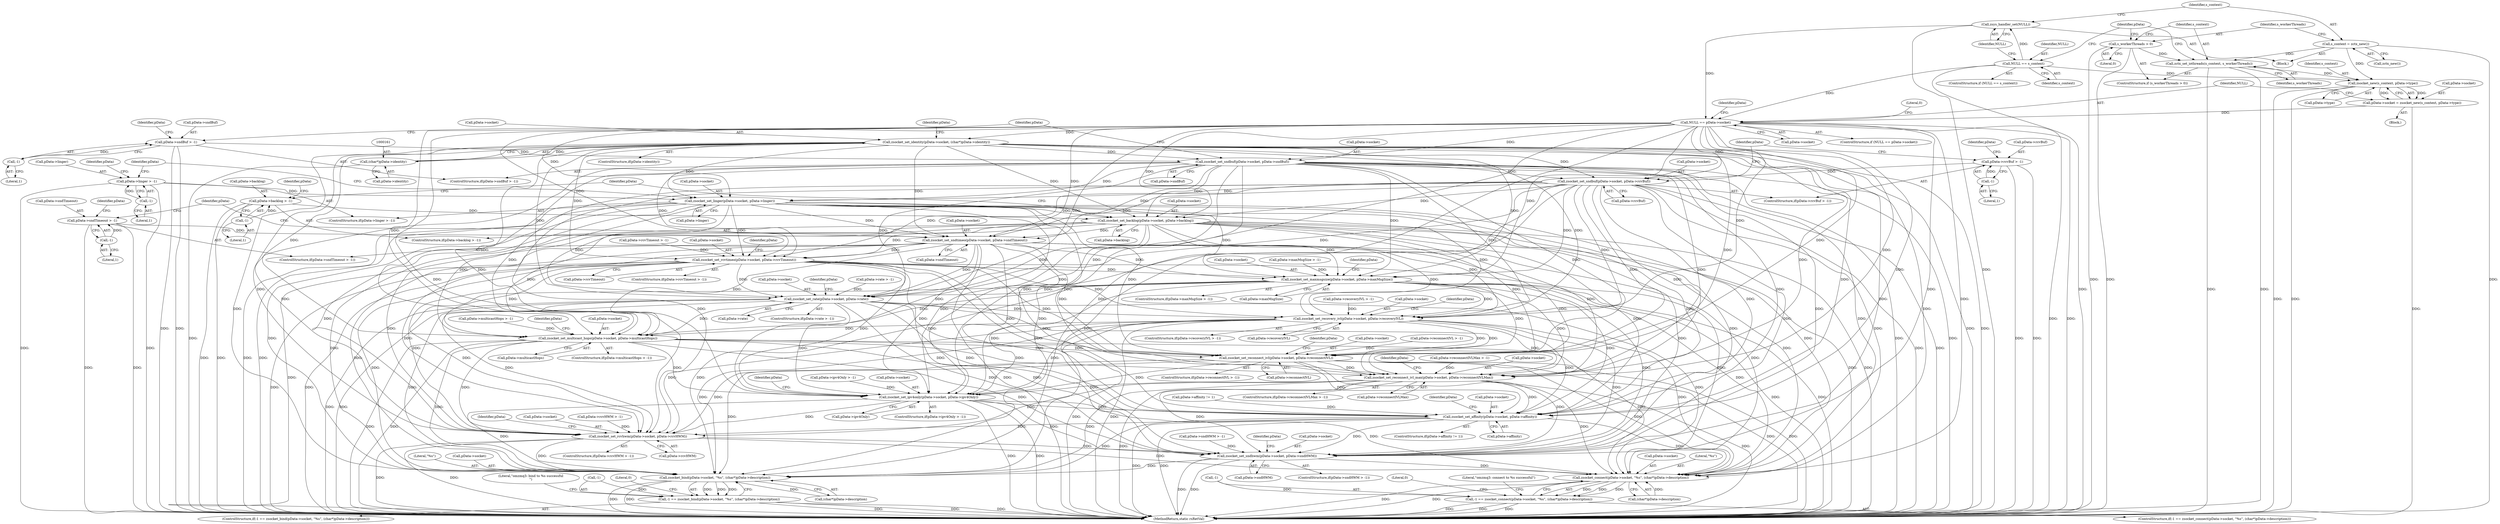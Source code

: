 digraph "0_rsyslog_062d0c671a29f7c6f7dff4a2f1f35df375bbb30b_0@API" {
"1000228" [label="(Call,zsocket_set_sndtimeo(pData->socket, pData->sndTimeout))"];
"1000186" [label="(Call,zsocket_set_sndbuf(pData->socket, pData->rcvBuf))"];
"1000156" [label="(Call,zsocket_set_identity(pData->socket, (char*)pData->identity))"];
"1000135" [label="(Call,NULL == pData->socket)"];
"1000113" [label="(Call,zsys_handler_set(NULL))"];
"1000109" [label="(Call,NULL == s_context)"];
"1000125" [label="(Call,pData->socket = zsocket_new(s_context, pData->type))"];
"1000129" [label="(Call,zsocket_new(s_context, pData->type))"];
"1000122" [label="(Call,zctx_set_iothreads(s_context, s_workerThreads))"];
"1000115" [label="(Call,s_context = zctx_new())"];
"1000119" [label="(Call,s_workerThreads > 0)"];
"1000160" [label="(Call,(char*)pData->identity)"];
"1000172" [label="(Call,zsocket_set_sndbuf(pData->socket, pData->sndBuf))"];
"1000166" [label="(Call,pData->sndBuf > -1)"];
"1000170" [label="(Call,-1)"];
"1000180" [label="(Call,pData->rcvBuf > -1)"];
"1000184" [label="(Call,-1)"];
"1000200" [label="(Call,zsocket_set_linger(pData->socket, pData->linger))"];
"1000194" [label="(Call,pData->linger > -1)"];
"1000198" [label="(Call,-1)"];
"1000214" [label="(Call,zsocket_set_backlog(pData->socket, pData->backlog))"];
"1000208" [label="(Call,pData->backlog > -1)"];
"1000212" [label="(Call,-1)"];
"1000222" [label="(Call,pData->sndTimeout > -1)"];
"1000226" [label="(Call,-1)"];
"1000242" [label="(Call,zsocket_set_rcvtimeo(pData->socket, pData->rcvTimeout))"];
"1000256" [label="(Call,zsocket_set_maxmsgsize(pData->socket, pData->maxMsgSize))"];
"1000270" [label="(Call,zsocket_set_rate(pData->socket, pData->rate))"];
"1000284" [label="(Call,zsocket_set_recovery_ivl(pData->socket, pData->recoveryIVL))"];
"1000298" [label="(Call,zsocket_set_multicast_hops(pData->socket, pData->multicastHops))"];
"1000312" [label="(Call,zsocket_set_reconnect_ivl(pData->socket, pData->reconnectIVL))"];
"1000326" [label="(Call,zsocket_set_reconnect_ivl_max(pData->socket, pData->reconnectIVLMax))"];
"1000340" [label="(Call,zsocket_set_ipv4only(pData->socket, pData->ipv4Only))"];
"1000353" [label="(Call,zsocket_set_affinity(pData->socket, pData->affinity))"];
"1000367" [label="(Call,zsocket_set_rcvhwm(pData->socket, pData->rcvHWM))"];
"1000381" [label="(Call,zsocket_set_sndhwm(pData->socket, pData->sndHWM))"];
"1000399" [label="(Call,zsocket_bind(pData->socket, \"%s\", (char*)pData->description))"];
"1000396" [label="(Call,-1 == zsocket_bind(pData->socket, \"%s\", (char*)pData->description))"];
"1000432" [label="(Call,zsocket_connect(pData->socket, \"%s\", (char*)pData->description))"];
"1000429" [label="(Call,-1 == zsocket_connect(pData->socket, \"%s\", (char*)pData->description))"];
"1000243" [label="(Call,pData->socket)"];
"1000112" [label="(Block,)"];
"1000229" [label="(Call,pData->socket)"];
"1000114" [label="(Identifier,NULL)"];
"1000170" [label="(Call,-1)"];
"1000200" [label="(Call,zsocket_set_linger(pData->socket, pData->linger))"];
"1000222" [label="(Call,pData->sndTimeout > -1)"];
"1000284" [label="(Call,zsocket_set_recovery_ivl(pData->socket, pData->recoveryIVL))"];
"1000152" [label="(ControlStructure,if(pData->identity))"];
"1000322" [label="(Identifier,pData)"];
"1000347" [label="(ControlStructure,if(pData->affinity != 1))"];
"1000256" [label="(Call,zsocket_set_maxmsgsize(pData->socket, pData->maxMsgSize))"];
"1000118" [label="(ControlStructure,if (s_workerThreads > 0))"];
"1000432" [label="(Call,zsocket_connect(pData->socket, \"%s\", (char*)pData->description))"];
"1000266" [label="(Identifier,pData)"];
"1000207" [label="(ControlStructure,if(pData->backlog > -1))"];
"1000108" [label="(ControlStructure,if (NULL == s_context))"];
"1000249" [label="(ControlStructure,if(pData->maxMsgSize > -1))"];
"1000344" [label="(Call,pData->ipv4Only)"];
"1000348" [label="(Call,pData->affinity != 1)"];
"1000404" [label="(Call,(char*)pData->description)"];
"1000433" [label="(Call,pData->socket)"];
"1000210" [label="(Identifier,pData)"];
"1000171" [label="(Literal,1)"];
"1000278" [label="(Call,pData->recoveryIVL > -1)"];
"1000199" [label="(Literal,1)"];
"1000246" [label="(Call,pData->rcvTimeout)"];
"1000137" [label="(Call,pData->socket)"];
"1000129" [label="(Call,zsocket_new(s_context, pData->type))"];
"1000212" [label="(Call,-1)"];
"1000188" [label="(Identifier,pData)"];
"1000455" [label="(Literal,\"omzmq3: connect to %s successful\")"];
"1000123" [label="(Identifier,s_context)"];
"1000305" [label="(ControlStructure,if(pData->reconnectIVL > -1))"];
"1000157" [label="(Call,pData->socket)"];
"1000228" [label="(Call,zsocket_set_sndtimeo(pData->socket, pData->sndTimeout))"];
"1000134" [label="(ControlStructure,if (NULL == pData->socket))"];
"1000127" [label="(Identifier,pData)"];
"1000422" [label="(Literal,\"omzmq3: bind to %s successful\n\")"];
"1000333" [label="(ControlStructure,if(pData->ipv4Only > -1))"];
"1000124" [label="(Identifier,s_workerThreads)"];
"1000120" [label="(Identifier,s_workerThreads)"];
"1000319" [label="(ControlStructure,if(pData->reconnectIVLMax > -1))"];
"1000257" [label="(Call,pData->socket)"];
"1000371" [label="(Call,pData->rcvHWM)"];
"1000271" [label="(Call,pData->socket)"];
"1000316" [label="(Call,pData->reconnectIVL)"];
"1000381" [label="(Call,zsocket_set_sndhwm(pData->socket, pData->sndHWM))"];
"1000292" [label="(Call,pData->multicastHops > -1)"];
"1000377" [label="(Identifier,pData)"];
"1000242" [label="(Call,zsocket_set_rcvtimeo(pData->socket, pData->rcvTimeout))"];
"1000176" [label="(Call,pData->sndBuf)"];
"1000230" [label="(Identifier,pData)"];
"1000280" [label="(Identifier,pData)"];
"1000195" [label="(Call,pData->linger)"];
"1000116" [label="(Identifier,s_context)"];
"1000403" [label="(Literal,\"%s\")"];
"1000179" [label="(ControlStructure,if(pData->rcvBuf > -1))"];
"1000227" [label="(Literal,1)"];
"1000180" [label="(Call,pData->rcvBuf > -1)"];
"1000125" [label="(Call,pData->socket = zsocket_new(s_context, pData->type))"];
"1000173" [label="(Call,pData->socket)"];
"1000313" [label="(Call,pData->socket)"];
"1000226" [label="(Call,-1)"];
"1000131" [label="(Call,pData->type)"];
"1000429" [label="(Call,-1 == zsocket_connect(pData->socket, \"%s\", (char*)pData->description))"];
"1000264" [label="(Call,pData->rate > -1)"];
"1000190" [label="(Call,pData->rcvBuf)"];
"1000334" [label="(Call,pData->ipv4Only > -1)"];
"1000162" [label="(Call,pData->identity)"];
"1000202" [label="(Identifier,pData)"];
"1000302" [label="(Call,pData->multicastHops)"];
"1000308" [label="(Identifier,pData)"];
"1000130" [label="(Identifier,s_context)"];
"1000216" [label="(Identifier,pData)"];
"1000430" [label="(Call,-1)"];
"1000285" [label="(Call,pData->socket)"];
"1000184" [label="(Call,-1)"];
"1000291" [label="(ControlStructure,if(pData->multicastHops > -1))"];
"1000238" [label="(Identifier,pData)"];
"1000367" [label="(Call,zsocket_set_rcvhwm(pData->socket, pData->rcvHWM))"];
"1000277" [label="(ControlStructure,if(pData->recoveryIVL > -1))"];
"1000117" [label="(Call,zctx_new())"];
"1000250" [label="(Call,pData->maxMsgSize > -1)"];
"1000172" [label="(Call,zsocket_set_sndbuf(pData->socket, pData->sndBuf))"];
"1000106" [label="(Block,)"];
"1000260" [label="(Call,pData->maxMsgSize)"];
"1000397" [label="(Call,-1)"];
"1000288" [label="(Call,pData->recoveryIVL)"];
"1000122" [label="(Call,zctx_set_iothreads(s_context, s_workerThreads))"];
"1000232" [label="(Call,pData->sndTimeout)"];
"1000395" [label="(ControlStructure,if(-1 == zsocket_bind(pData->socket, \"%s\", (char*)pData->description)))"];
"1000174" [label="(Identifier,pData)"];
"1000126" [label="(Call,pData->socket)"];
"1000270" [label="(Call,zsocket_set_rate(pData->socket, pData->rate))"];
"1000375" [label="(Call,pData->sndHWM > -1)"];
"1000363" [label="(Identifier,pData)"];
"1000444" [label="(Literal,0)"];
"1000213" [label="(Literal,1)"];
"1000385" [label="(Call,pData->sndHWM)"];
"1000198" [label="(Call,-1)"];
"1000208" [label="(Call,pData->backlog > -1)"];
"1000154" [label="(Identifier,pData)"];
"1000186" [label="(Call,zsocket_set_sndbuf(pData->socket, pData->rcvBuf))"];
"1000109" [label="(Call,NULL == s_context)"];
"1000110" [label="(Identifier,NULL)"];
"1000193" [label="(ControlStructure,if(pData->linger > -1))"];
"1000306" [label="(Call,pData->reconnectIVL > -1)"];
"1000330" [label="(Call,pData->reconnectIVLMax)"];
"1000400" [label="(Call,pData->socket)"];
"1000215" [label="(Call,pData->socket)"];
"1000411" [label="(Literal,0)"];
"1000326" [label="(Call,zsocket_set_reconnect_ivl_max(pData->socket, pData->reconnectIVLMax))"];
"1000368" [label="(Call,pData->socket)"];
"1000391" [label="(Identifier,pData)"];
"1000167" [label="(Call,pData->sndBuf)"];
"1000121" [label="(Literal,0)"];
"1000185" [label="(Literal,1)"];
"1000360" [label="(ControlStructure,if(pData->rcvHWM > -1))"];
"1000341" [label="(Call,pData->socket)"];
"1000204" [label="(Call,pData->linger)"];
"1000350" [label="(Identifier,pData)"];
"1000135" [label="(Call,NULL == pData->socket)"];
"1000201" [label="(Call,pData->socket)"];
"1000382" [label="(Call,pData->socket)"];
"1000399" [label="(Call,zsocket_bind(pData->socket, \"%s\", (char*)pData->description))"];
"1000168" [label="(Identifier,pData)"];
"1000182" [label="(Identifier,pData)"];
"1000298" [label="(Call,zsocket_set_multicast_hops(pData->socket, pData->multicastHops))"];
"1000165" [label="(ControlStructure,if(pData->sndBuf > -1))"];
"1000428" [label="(ControlStructure,if(-1 == zsocket_connect(pData->socket, \"%s\", (char*)pData->description)))"];
"1000357" [label="(Call,pData->affinity)"];
"1000299" [label="(Call,pData->socket)"];
"1000223" [label="(Call,pData->sndTimeout)"];
"1000436" [label="(Literal,\"%s\")"];
"1000113" [label="(Call,zsys_handler_set(NULL))"];
"1000235" [label="(ControlStructure,if(pData->rcvTimeout > -1))"];
"1000263" [label="(ControlStructure,if(pData->rate > -1))"];
"1000194" [label="(Call,pData->linger > -1)"];
"1000274" [label="(Call,pData->rate)"];
"1000214" [label="(Call,zsocket_set_backlog(pData->socket, pData->backlog))"];
"1000166" [label="(Call,pData->sndBuf > -1)"];
"1000218" [label="(Call,pData->backlog)"];
"1000111" [label="(Identifier,s_context)"];
"1000437" [label="(Call,(char*)pData->description)"];
"1000327" [label="(Call,pData->socket)"];
"1000160" [label="(Call,(char*)pData->identity)"];
"1000187" [label="(Call,pData->socket)"];
"1000336" [label="(Identifier,pData)"];
"1000252" [label="(Identifier,pData)"];
"1000361" [label="(Call,pData->rcvHWM > -1)"];
"1000461" [label="(MethodReturn,static rsRetVal)"];
"1000221" [label="(ControlStructure,if(pData->sndTimeout > -1))"];
"1000224" [label="(Identifier,pData)"];
"1000209" [label="(Call,pData->backlog)"];
"1000294" [label="(Identifier,pData)"];
"1000354" [label="(Call,pData->socket)"];
"1000181" [label="(Call,pData->rcvBuf)"];
"1000136" [label="(Identifier,NULL)"];
"1000374" [label="(ControlStructure,if(pData->sndHWM > -1))"];
"1000236" [label="(Call,pData->rcvTimeout > -1)"];
"1000115" [label="(Call,s_context = zctx_new())"];
"1000396" [label="(Call,-1 == zsocket_bind(pData->socket, \"%s\", (char*)pData->description))"];
"1000312" [label="(Call,zsocket_set_reconnect_ivl(pData->socket, pData->reconnectIVL))"];
"1000340" [label="(Call,zsocket_set_ipv4only(pData->socket, pData->ipv4Only))"];
"1000142" [label="(Literal,0)"];
"1000156" [label="(Call,zsocket_set_identity(pData->socket, (char*)pData->identity))"];
"1000353" [label="(Call,zsocket_set_affinity(pData->socket, pData->affinity))"];
"1000196" [label="(Identifier,pData)"];
"1000320" [label="(Call,pData->reconnectIVLMax > -1)"];
"1000119" [label="(Call,s_workerThreads > 0)"];
"1000228" -> "1000221"  [label="AST: "];
"1000228" -> "1000232"  [label="CFG: "];
"1000229" -> "1000228"  [label="AST: "];
"1000232" -> "1000228"  [label="AST: "];
"1000238" -> "1000228"  [label="CFG: "];
"1000228" -> "1000461"  [label="DDG: "];
"1000228" -> "1000461"  [label="DDG: "];
"1000186" -> "1000228"  [label="DDG: "];
"1000200" -> "1000228"  [label="DDG: "];
"1000156" -> "1000228"  [label="DDG: "];
"1000172" -> "1000228"  [label="DDG: "];
"1000214" -> "1000228"  [label="DDG: "];
"1000135" -> "1000228"  [label="DDG: "];
"1000222" -> "1000228"  [label="DDG: "];
"1000228" -> "1000242"  [label="DDG: "];
"1000228" -> "1000256"  [label="DDG: "];
"1000228" -> "1000270"  [label="DDG: "];
"1000228" -> "1000284"  [label="DDG: "];
"1000228" -> "1000298"  [label="DDG: "];
"1000228" -> "1000312"  [label="DDG: "];
"1000228" -> "1000326"  [label="DDG: "];
"1000228" -> "1000340"  [label="DDG: "];
"1000228" -> "1000353"  [label="DDG: "];
"1000228" -> "1000367"  [label="DDG: "];
"1000228" -> "1000381"  [label="DDG: "];
"1000228" -> "1000399"  [label="DDG: "];
"1000228" -> "1000432"  [label="DDG: "];
"1000186" -> "1000179"  [label="AST: "];
"1000186" -> "1000190"  [label="CFG: "];
"1000187" -> "1000186"  [label="AST: "];
"1000190" -> "1000186"  [label="AST: "];
"1000196" -> "1000186"  [label="CFG: "];
"1000186" -> "1000461"  [label="DDG: "];
"1000186" -> "1000461"  [label="DDG: "];
"1000156" -> "1000186"  [label="DDG: "];
"1000172" -> "1000186"  [label="DDG: "];
"1000135" -> "1000186"  [label="DDG: "];
"1000180" -> "1000186"  [label="DDG: "];
"1000186" -> "1000200"  [label="DDG: "];
"1000186" -> "1000214"  [label="DDG: "];
"1000186" -> "1000242"  [label="DDG: "];
"1000186" -> "1000256"  [label="DDG: "];
"1000186" -> "1000270"  [label="DDG: "];
"1000186" -> "1000284"  [label="DDG: "];
"1000186" -> "1000298"  [label="DDG: "];
"1000186" -> "1000312"  [label="DDG: "];
"1000186" -> "1000326"  [label="DDG: "];
"1000186" -> "1000340"  [label="DDG: "];
"1000186" -> "1000353"  [label="DDG: "];
"1000186" -> "1000367"  [label="DDG: "];
"1000186" -> "1000381"  [label="DDG: "];
"1000186" -> "1000399"  [label="DDG: "];
"1000186" -> "1000432"  [label="DDG: "];
"1000156" -> "1000152"  [label="AST: "];
"1000156" -> "1000160"  [label="CFG: "];
"1000157" -> "1000156"  [label="AST: "];
"1000160" -> "1000156"  [label="AST: "];
"1000168" -> "1000156"  [label="CFG: "];
"1000156" -> "1000461"  [label="DDG: "];
"1000156" -> "1000461"  [label="DDG: "];
"1000135" -> "1000156"  [label="DDG: "];
"1000160" -> "1000156"  [label="DDG: "];
"1000156" -> "1000172"  [label="DDG: "];
"1000156" -> "1000200"  [label="DDG: "];
"1000156" -> "1000214"  [label="DDG: "];
"1000156" -> "1000242"  [label="DDG: "];
"1000156" -> "1000256"  [label="DDG: "];
"1000156" -> "1000270"  [label="DDG: "];
"1000156" -> "1000284"  [label="DDG: "];
"1000156" -> "1000298"  [label="DDG: "];
"1000156" -> "1000312"  [label="DDG: "];
"1000156" -> "1000326"  [label="DDG: "];
"1000156" -> "1000340"  [label="DDG: "];
"1000156" -> "1000353"  [label="DDG: "];
"1000156" -> "1000367"  [label="DDG: "];
"1000156" -> "1000381"  [label="DDG: "];
"1000156" -> "1000399"  [label="DDG: "];
"1000156" -> "1000432"  [label="DDG: "];
"1000135" -> "1000134"  [label="AST: "];
"1000135" -> "1000137"  [label="CFG: "];
"1000136" -> "1000135"  [label="AST: "];
"1000137" -> "1000135"  [label="AST: "];
"1000142" -> "1000135"  [label="CFG: "];
"1000154" -> "1000135"  [label="CFG: "];
"1000135" -> "1000461"  [label="DDG: "];
"1000135" -> "1000461"  [label="DDG: "];
"1000113" -> "1000135"  [label="DDG: "];
"1000109" -> "1000135"  [label="DDG: "];
"1000125" -> "1000135"  [label="DDG: "];
"1000135" -> "1000172"  [label="DDG: "];
"1000135" -> "1000200"  [label="DDG: "];
"1000135" -> "1000214"  [label="DDG: "];
"1000135" -> "1000242"  [label="DDG: "];
"1000135" -> "1000256"  [label="DDG: "];
"1000135" -> "1000270"  [label="DDG: "];
"1000135" -> "1000284"  [label="DDG: "];
"1000135" -> "1000298"  [label="DDG: "];
"1000135" -> "1000312"  [label="DDG: "];
"1000135" -> "1000326"  [label="DDG: "];
"1000135" -> "1000340"  [label="DDG: "];
"1000135" -> "1000353"  [label="DDG: "];
"1000135" -> "1000367"  [label="DDG: "];
"1000135" -> "1000381"  [label="DDG: "];
"1000135" -> "1000399"  [label="DDG: "];
"1000135" -> "1000432"  [label="DDG: "];
"1000113" -> "1000112"  [label="AST: "];
"1000113" -> "1000114"  [label="CFG: "];
"1000114" -> "1000113"  [label="AST: "];
"1000116" -> "1000113"  [label="CFG: "];
"1000113" -> "1000461"  [label="DDG: "];
"1000109" -> "1000113"  [label="DDG: "];
"1000109" -> "1000108"  [label="AST: "];
"1000109" -> "1000111"  [label="CFG: "];
"1000110" -> "1000109"  [label="AST: "];
"1000111" -> "1000109"  [label="AST: "];
"1000114" -> "1000109"  [label="CFG: "];
"1000127" -> "1000109"  [label="CFG: "];
"1000109" -> "1000461"  [label="DDG: "];
"1000109" -> "1000129"  [label="DDG: "];
"1000125" -> "1000106"  [label="AST: "];
"1000125" -> "1000129"  [label="CFG: "];
"1000126" -> "1000125"  [label="AST: "];
"1000129" -> "1000125"  [label="AST: "];
"1000136" -> "1000125"  [label="CFG: "];
"1000125" -> "1000461"  [label="DDG: "];
"1000129" -> "1000125"  [label="DDG: "];
"1000129" -> "1000125"  [label="DDG: "];
"1000129" -> "1000131"  [label="CFG: "];
"1000130" -> "1000129"  [label="AST: "];
"1000131" -> "1000129"  [label="AST: "];
"1000129" -> "1000461"  [label="DDG: "];
"1000129" -> "1000461"  [label="DDG: "];
"1000122" -> "1000129"  [label="DDG: "];
"1000115" -> "1000129"  [label="DDG: "];
"1000122" -> "1000118"  [label="AST: "];
"1000122" -> "1000124"  [label="CFG: "];
"1000123" -> "1000122"  [label="AST: "];
"1000124" -> "1000122"  [label="AST: "];
"1000127" -> "1000122"  [label="CFG: "];
"1000122" -> "1000461"  [label="DDG: "];
"1000122" -> "1000461"  [label="DDG: "];
"1000115" -> "1000122"  [label="DDG: "];
"1000119" -> "1000122"  [label="DDG: "];
"1000115" -> "1000112"  [label="AST: "];
"1000115" -> "1000117"  [label="CFG: "];
"1000116" -> "1000115"  [label="AST: "];
"1000117" -> "1000115"  [label="AST: "];
"1000120" -> "1000115"  [label="CFG: "];
"1000115" -> "1000461"  [label="DDG: "];
"1000119" -> "1000118"  [label="AST: "];
"1000119" -> "1000121"  [label="CFG: "];
"1000120" -> "1000119"  [label="AST: "];
"1000121" -> "1000119"  [label="AST: "];
"1000123" -> "1000119"  [label="CFG: "];
"1000127" -> "1000119"  [label="CFG: "];
"1000119" -> "1000461"  [label="DDG: "];
"1000119" -> "1000461"  [label="DDG: "];
"1000160" -> "1000162"  [label="CFG: "];
"1000161" -> "1000160"  [label="AST: "];
"1000162" -> "1000160"  [label="AST: "];
"1000160" -> "1000461"  [label="DDG: "];
"1000172" -> "1000165"  [label="AST: "];
"1000172" -> "1000176"  [label="CFG: "];
"1000173" -> "1000172"  [label="AST: "];
"1000176" -> "1000172"  [label="AST: "];
"1000182" -> "1000172"  [label="CFG: "];
"1000172" -> "1000461"  [label="DDG: "];
"1000172" -> "1000461"  [label="DDG: "];
"1000166" -> "1000172"  [label="DDG: "];
"1000172" -> "1000200"  [label="DDG: "];
"1000172" -> "1000214"  [label="DDG: "];
"1000172" -> "1000242"  [label="DDG: "];
"1000172" -> "1000256"  [label="DDG: "];
"1000172" -> "1000270"  [label="DDG: "];
"1000172" -> "1000284"  [label="DDG: "];
"1000172" -> "1000298"  [label="DDG: "];
"1000172" -> "1000312"  [label="DDG: "];
"1000172" -> "1000326"  [label="DDG: "];
"1000172" -> "1000340"  [label="DDG: "];
"1000172" -> "1000353"  [label="DDG: "];
"1000172" -> "1000367"  [label="DDG: "];
"1000172" -> "1000381"  [label="DDG: "];
"1000172" -> "1000399"  [label="DDG: "];
"1000172" -> "1000432"  [label="DDG: "];
"1000166" -> "1000165"  [label="AST: "];
"1000166" -> "1000170"  [label="CFG: "];
"1000167" -> "1000166"  [label="AST: "];
"1000170" -> "1000166"  [label="AST: "];
"1000174" -> "1000166"  [label="CFG: "];
"1000182" -> "1000166"  [label="CFG: "];
"1000166" -> "1000461"  [label="DDG: "];
"1000166" -> "1000461"  [label="DDG: "];
"1000170" -> "1000166"  [label="DDG: "];
"1000170" -> "1000171"  [label="CFG: "];
"1000171" -> "1000170"  [label="AST: "];
"1000180" -> "1000179"  [label="AST: "];
"1000180" -> "1000184"  [label="CFG: "];
"1000181" -> "1000180"  [label="AST: "];
"1000184" -> "1000180"  [label="AST: "];
"1000188" -> "1000180"  [label="CFG: "];
"1000196" -> "1000180"  [label="CFG: "];
"1000180" -> "1000461"  [label="DDG: "];
"1000180" -> "1000461"  [label="DDG: "];
"1000184" -> "1000180"  [label="DDG: "];
"1000184" -> "1000185"  [label="CFG: "];
"1000185" -> "1000184"  [label="AST: "];
"1000200" -> "1000193"  [label="AST: "];
"1000200" -> "1000204"  [label="CFG: "];
"1000201" -> "1000200"  [label="AST: "];
"1000204" -> "1000200"  [label="AST: "];
"1000210" -> "1000200"  [label="CFG: "];
"1000200" -> "1000461"  [label="DDG: "];
"1000200" -> "1000461"  [label="DDG: "];
"1000194" -> "1000200"  [label="DDG: "];
"1000200" -> "1000214"  [label="DDG: "];
"1000200" -> "1000242"  [label="DDG: "];
"1000200" -> "1000256"  [label="DDG: "];
"1000200" -> "1000270"  [label="DDG: "];
"1000200" -> "1000284"  [label="DDG: "];
"1000200" -> "1000298"  [label="DDG: "];
"1000200" -> "1000312"  [label="DDG: "];
"1000200" -> "1000326"  [label="DDG: "];
"1000200" -> "1000340"  [label="DDG: "];
"1000200" -> "1000353"  [label="DDG: "];
"1000200" -> "1000367"  [label="DDG: "];
"1000200" -> "1000381"  [label="DDG: "];
"1000200" -> "1000399"  [label="DDG: "];
"1000200" -> "1000432"  [label="DDG: "];
"1000194" -> "1000193"  [label="AST: "];
"1000194" -> "1000198"  [label="CFG: "];
"1000195" -> "1000194"  [label="AST: "];
"1000198" -> "1000194"  [label="AST: "];
"1000202" -> "1000194"  [label="CFG: "];
"1000210" -> "1000194"  [label="CFG: "];
"1000194" -> "1000461"  [label="DDG: "];
"1000194" -> "1000461"  [label="DDG: "];
"1000198" -> "1000194"  [label="DDG: "];
"1000198" -> "1000199"  [label="CFG: "];
"1000199" -> "1000198"  [label="AST: "];
"1000214" -> "1000207"  [label="AST: "];
"1000214" -> "1000218"  [label="CFG: "];
"1000215" -> "1000214"  [label="AST: "];
"1000218" -> "1000214"  [label="AST: "];
"1000224" -> "1000214"  [label="CFG: "];
"1000214" -> "1000461"  [label="DDG: "];
"1000214" -> "1000461"  [label="DDG: "];
"1000208" -> "1000214"  [label="DDG: "];
"1000214" -> "1000242"  [label="DDG: "];
"1000214" -> "1000256"  [label="DDG: "];
"1000214" -> "1000270"  [label="DDG: "];
"1000214" -> "1000284"  [label="DDG: "];
"1000214" -> "1000298"  [label="DDG: "];
"1000214" -> "1000312"  [label="DDG: "];
"1000214" -> "1000326"  [label="DDG: "];
"1000214" -> "1000340"  [label="DDG: "];
"1000214" -> "1000353"  [label="DDG: "];
"1000214" -> "1000367"  [label="DDG: "];
"1000214" -> "1000381"  [label="DDG: "];
"1000214" -> "1000399"  [label="DDG: "];
"1000214" -> "1000432"  [label="DDG: "];
"1000208" -> "1000207"  [label="AST: "];
"1000208" -> "1000212"  [label="CFG: "];
"1000209" -> "1000208"  [label="AST: "];
"1000212" -> "1000208"  [label="AST: "];
"1000216" -> "1000208"  [label="CFG: "];
"1000224" -> "1000208"  [label="CFG: "];
"1000208" -> "1000461"  [label="DDG: "];
"1000208" -> "1000461"  [label="DDG: "];
"1000212" -> "1000208"  [label="DDG: "];
"1000212" -> "1000213"  [label="CFG: "];
"1000213" -> "1000212"  [label="AST: "];
"1000222" -> "1000221"  [label="AST: "];
"1000222" -> "1000226"  [label="CFG: "];
"1000223" -> "1000222"  [label="AST: "];
"1000226" -> "1000222"  [label="AST: "];
"1000230" -> "1000222"  [label="CFG: "];
"1000238" -> "1000222"  [label="CFG: "];
"1000222" -> "1000461"  [label="DDG: "];
"1000222" -> "1000461"  [label="DDG: "];
"1000226" -> "1000222"  [label="DDG: "];
"1000226" -> "1000227"  [label="CFG: "];
"1000227" -> "1000226"  [label="AST: "];
"1000242" -> "1000235"  [label="AST: "];
"1000242" -> "1000246"  [label="CFG: "];
"1000243" -> "1000242"  [label="AST: "];
"1000246" -> "1000242"  [label="AST: "];
"1000252" -> "1000242"  [label="CFG: "];
"1000242" -> "1000461"  [label="DDG: "];
"1000242" -> "1000461"  [label="DDG: "];
"1000236" -> "1000242"  [label="DDG: "];
"1000242" -> "1000256"  [label="DDG: "];
"1000242" -> "1000270"  [label="DDG: "];
"1000242" -> "1000284"  [label="DDG: "];
"1000242" -> "1000298"  [label="DDG: "];
"1000242" -> "1000312"  [label="DDG: "];
"1000242" -> "1000326"  [label="DDG: "];
"1000242" -> "1000340"  [label="DDG: "];
"1000242" -> "1000353"  [label="DDG: "];
"1000242" -> "1000367"  [label="DDG: "];
"1000242" -> "1000381"  [label="DDG: "];
"1000242" -> "1000399"  [label="DDG: "];
"1000242" -> "1000432"  [label="DDG: "];
"1000256" -> "1000249"  [label="AST: "];
"1000256" -> "1000260"  [label="CFG: "];
"1000257" -> "1000256"  [label="AST: "];
"1000260" -> "1000256"  [label="AST: "];
"1000266" -> "1000256"  [label="CFG: "];
"1000256" -> "1000461"  [label="DDG: "];
"1000256" -> "1000461"  [label="DDG: "];
"1000250" -> "1000256"  [label="DDG: "];
"1000256" -> "1000270"  [label="DDG: "];
"1000256" -> "1000284"  [label="DDG: "];
"1000256" -> "1000298"  [label="DDG: "];
"1000256" -> "1000312"  [label="DDG: "];
"1000256" -> "1000326"  [label="DDG: "];
"1000256" -> "1000340"  [label="DDG: "];
"1000256" -> "1000353"  [label="DDG: "];
"1000256" -> "1000367"  [label="DDG: "];
"1000256" -> "1000381"  [label="DDG: "];
"1000256" -> "1000399"  [label="DDG: "];
"1000256" -> "1000432"  [label="DDG: "];
"1000270" -> "1000263"  [label="AST: "];
"1000270" -> "1000274"  [label="CFG: "];
"1000271" -> "1000270"  [label="AST: "];
"1000274" -> "1000270"  [label="AST: "];
"1000280" -> "1000270"  [label="CFG: "];
"1000270" -> "1000461"  [label="DDG: "];
"1000270" -> "1000461"  [label="DDG: "];
"1000264" -> "1000270"  [label="DDG: "];
"1000270" -> "1000284"  [label="DDG: "];
"1000270" -> "1000298"  [label="DDG: "];
"1000270" -> "1000312"  [label="DDG: "];
"1000270" -> "1000326"  [label="DDG: "];
"1000270" -> "1000340"  [label="DDG: "];
"1000270" -> "1000353"  [label="DDG: "];
"1000270" -> "1000367"  [label="DDG: "];
"1000270" -> "1000381"  [label="DDG: "];
"1000270" -> "1000399"  [label="DDG: "];
"1000270" -> "1000432"  [label="DDG: "];
"1000284" -> "1000277"  [label="AST: "];
"1000284" -> "1000288"  [label="CFG: "];
"1000285" -> "1000284"  [label="AST: "];
"1000288" -> "1000284"  [label="AST: "];
"1000294" -> "1000284"  [label="CFG: "];
"1000284" -> "1000461"  [label="DDG: "];
"1000284" -> "1000461"  [label="DDG: "];
"1000278" -> "1000284"  [label="DDG: "];
"1000284" -> "1000298"  [label="DDG: "];
"1000284" -> "1000312"  [label="DDG: "];
"1000284" -> "1000326"  [label="DDG: "];
"1000284" -> "1000340"  [label="DDG: "];
"1000284" -> "1000353"  [label="DDG: "];
"1000284" -> "1000367"  [label="DDG: "];
"1000284" -> "1000381"  [label="DDG: "];
"1000284" -> "1000399"  [label="DDG: "];
"1000284" -> "1000432"  [label="DDG: "];
"1000298" -> "1000291"  [label="AST: "];
"1000298" -> "1000302"  [label="CFG: "];
"1000299" -> "1000298"  [label="AST: "];
"1000302" -> "1000298"  [label="AST: "];
"1000308" -> "1000298"  [label="CFG: "];
"1000298" -> "1000461"  [label="DDG: "];
"1000298" -> "1000461"  [label="DDG: "];
"1000292" -> "1000298"  [label="DDG: "];
"1000298" -> "1000312"  [label="DDG: "];
"1000298" -> "1000326"  [label="DDG: "];
"1000298" -> "1000340"  [label="DDG: "];
"1000298" -> "1000353"  [label="DDG: "];
"1000298" -> "1000367"  [label="DDG: "];
"1000298" -> "1000381"  [label="DDG: "];
"1000298" -> "1000399"  [label="DDG: "];
"1000298" -> "1000432"  [label="DDG: "];
"1000312" -> "1000305"  [label="AST: "];
"1000312" -> "1000316"  [label="CFG: "];
"1000313" -> "1000312"  [label="AST: "];
"1000316" -> "1000312"  [label="AST: "];
"1000322" -> "1000312"  [label="CFG: "];
"1000312" -> "1000461"  [label="DDG: "];
"1000312" -> "1000461"  [label="DDG: "];
"1000306" -> "1000312"  [label="DDG: "];
"1000312" -> "1000326"  [label="DDG: "];
"1000312" -> "1000340"  [label="DDG: "];
"1000312" -> "1000353"  [label="DDG: "];
"1000312" -> "1000367"  [label="DDG: "];
"1000312" -> "1000381"  [label="DDG: "];
"1000312" -> "1000399"  [label="DDG: "];
"1000312" -> "1000432"  [label="DDG: "];
"1000326" -> "1000319"  [label="AST: "];
"1000326" -> "1000330"  [label="CFG: "];
"1000327" -> "1000326"  [label="AST: "];
"1000330" -> "1000326"  [label="AST: "];
"1000336" -> "1000326"  [label="CFG: "];
"1000326" -> "1000461"  [label="DDG: "];
"1000326" -> "1000461"  [label="DDG: "];
"1000320" -> "1000326"  [label="DDG: "];
"1000326" -> "1000340"  [label="DDG: "];
"1000326" -> "1000353"  [label="DDG: "];
"1000326" -> "1000367"  [label="DDG: "];
"1000326" -> "1000381"  [label="DDG: "];
"1000326" -> "1000399"  [label="DDG: "];
"1000326" -> "1000432"  [label="DDG: "];
"1000340" -> "1000333"  [label="AST: "];
"1000340" -> "1000344"  [label="CFG: "];
"1000341" -> "1000340"  [label="AST: "];
"1000344" -> "1000340"  [label="AST: "];
"1000350" -> "1000340"  [label="CFG: "];
"1000340" -> "1000461"  [label="DDG: "];
"1000340" -> "1000461"  [label="DDG: "];
"1000334" -> "1000340"  [label="DDG: "];
"1000340" -> "1000353"  [label="DDG: "];
"1000340" -> "1000367"  [label="DDG: "];
"1000340" -> "1000381"  [label="DDG: "];
"1000340" -> "1000399"  [label="DDG: "];
"1000340" -> "1000432"  [label="DDG: "];
"1000353" -> "1000347"  [label="AST: "];
"1000353" -> "1000357"  [label="CFG: "];
"1000354" -> "1000353"  [label="AST: "];
"1000357" -> "1000353"  [label="AST: "];
"1000363" -> "1000353"  [label="CFG: "];
"1000353" -> "1000461"  [label="DDG: "];
"1000353" -> "1000461"  [label="DDG: "];
"1000348" -> "1000353"  [label="DDG: "];
"1000353" -> "1000367"  [label="DDG: "];
"1000353" -> "1000381"  [label="DDG: "];
"1000353" -> "1000399"  [label="DDG: "];
"1000353" -> "1000432"  [label="DDG: "];
"1000367" -> "1000360"  [label="AST: "];
"1000367" -> "1000371"  [label="CFG: "];
"1000368" -> "1000367"  [label="AST: "];
"1000371" -> "1000367"  [label="AST: "];
"1000377" -> "1000367"  [label="CFG: "];
"1000367" -> "1000461"  [label="DDG: "];
"1000367" -> "1000461"  [label="DDG: "];
"1000361" -> "1000367"  [label="DDG: "];
"1000367" -> "1000381"  [label="DDG: "];
"1000367" -> "1000399"  [label="DDG: "];
"1000367" -> "1000432"  [label="DDG: "];
"1000381" -> "1000374"  [label="AST: "];
"1000381" -> "1000385"  [label="CFG: "];
"1000382" -> "1000381"  [label="AST: "];
"1000385" -> "1000381"  [label="AST: "];
"1000391" -> "1000381"  [label="CFG: "];
"1000381" -> "1000461"  [label="DDG: "];
"1000381" -> "1000461"  [label="DDG: "];
"1000375" -> "1000381"  [label="DDG: "];
"1000381" -> "1000399"  [label="DDG: "];
"1000381" -> "1000432"  [label="DDG: "];
"1000399" -> "1000396"  [label="AST: "];
"1000399" -> "1000404"  [label="CFG: "];
"1000400" -> "1000399"  [label="AST: "];
"1000403" -> "1000399"  [label="AST: "];
"1000404" -> "1000399"  [label="AST: "];
"1000396" -> "1000399"  [label="CFG: "];
"1000399" -> "1000461"  [label="DDG: "];
"1000399" -> "1000461"  [label="DDG: "];
"1000399" -> "1000396"  [label="DDG: "];
"1000399" -> "1000396"  [label="DDG: "];
"1000399" -> "1000396"  [label="DDG: "];
"1000404" -> "1000399"  [label="DDG: "];
"1000396" -> "1000395"  [label="AST: "];
"1000397" -> "1000396"  [label="AST: "];
"1000411" -> "1000396"  [label="CFG: "];
"1000422" -> "1000396"  [label="CFG: "];
"1000396" -> "1000461"  [label="DDG: "];
"1000396" -> "1000461"  [label="DDG: "];
"1000396" -> "1000461"  [label="DDG: "];
"1000397" -> "1000396"  [label="DDG: "];
"1000432" -> "1000429"  [label="AST: "];
"1000432" -> "1000437"  [label="CFG: "];
"1000433" -> "1000432"  [label="AST: "];
"1000436" -> "1000432"  [label="AST: "];
"1000437" -> "1000432"  [label="AST: "];
"1000429" -> "1000432"  [label="CFG: "];
"1000432" -> "1000461"  [label="DDG: "];
"1000432" -> "1000461"  [label="DDG: "];
"1000432" -> "1000429"  [label="DDG: "];
"1000432" -> "1000429"  [label="DDG: "];
"1000432" -> "1000429"  [label="DDG: "];
"1000437" -> "1000432"  [label="DDG: "];
"1000429" -> "1000428"  [label="AST: "];
"1000430" -> "1000429"  [label="AST: "];
"1000444" -> "1000429"  [label="CFG: "];
"1000455" -> "1000429"  [label="CFG: "];
"1000429" -> "1000461"  [label="DDG: "];
"1000429" -> "1000461"  [label="DDG: "];
"1000429" -> "1000461"  [label="DDG: "];
"1000430" -> "1000429"  [label="DDG: "];
}
